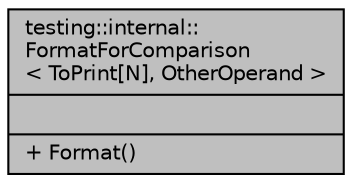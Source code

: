 digraph "testing::internal::FormatForComparison&lt; ToPrint[N], OtherOperand &gt;"
{
 // INTERACTIVE_SVG=YES
 // LATEX_PDF_SIZE
  edge [fontname="Helvetica",fontsize="10",labelfontname="Helvetica",labelfontsize="10"];
  node [fontname="Helvetica",fontsize="10",shape=record];
  Node1 [label="{testing::internal::\lFormatForComparison\l\< ToPrint[N], OtherOperand \>\n||+ Format()\l}",height=0.2,width=0.4,color="black", fillcolor="grey75", style="filled", fontcolor="black",tooltip=" "];
}
